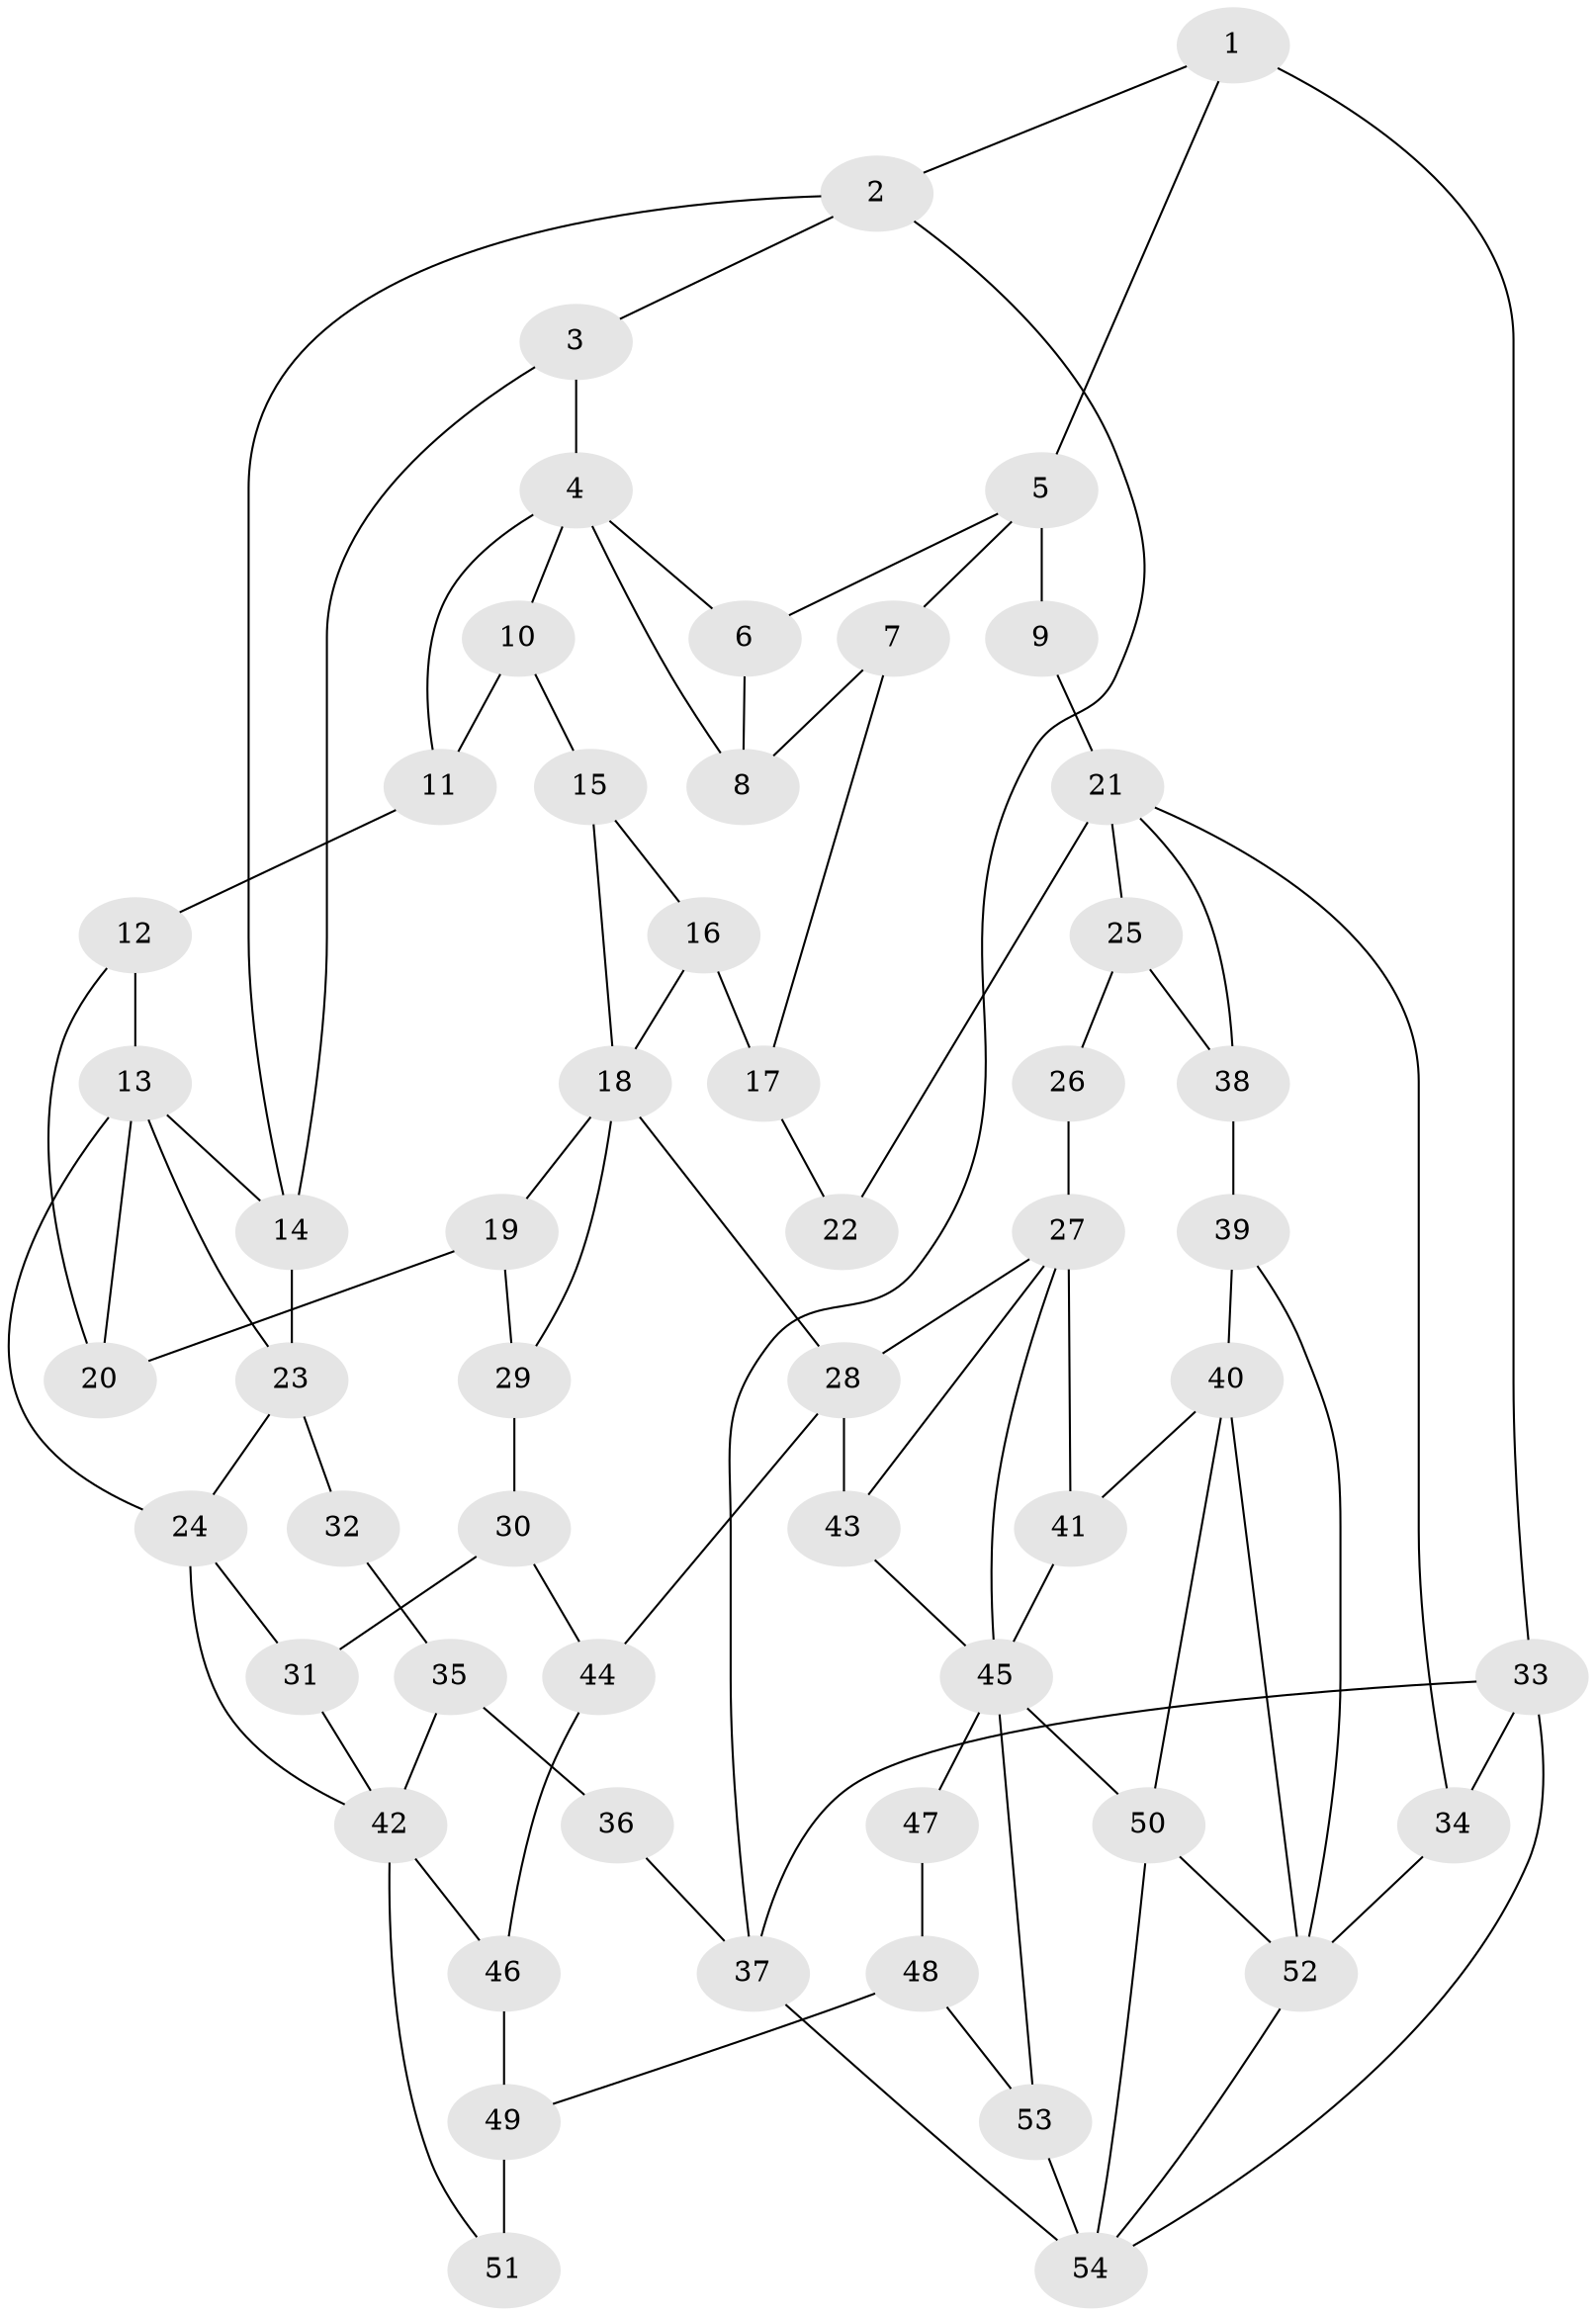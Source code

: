 // original degree distribution, {3: 0.018518518518518517, 6: 0.24074074074074073, 5: 0.48148148148148145, 4: 0.25925925925925924}
// Generated by graph-tools (version 1.1) at 2025/38/03/09/25 02:38:45]
// undirected, 54 vertices, 92 edges
graph export_dot {
graph [start="1"]
  node [color=gray90,style=filled];
  1;
  2;
  3;
  4;
  5;
  6;
  7;
  8;
  9;
  10;
  11;
  12;
  13;
  14;
  15;
  16;
  17;
  18;
  19;
  20;
  21;
  22;
  23;
  24;
  25;
  26;
  27;
  28;
  29;
  30;
  31;
  32;
  33;
  34;
  35;
  36;
  37;
  38;
  39;
  40;
  41;
  42;
  43;
  44;
  45;
  46;
  47;
  48;
  49;
  50;
  51;
  52;
  53;
  54;
  1 -- 2 [weight=1.0];
  1 -- 5 [weight=2.0];
  1 -- 33 [weight=1.0];
  2 -- 3 [weight=1.0];
  2 -- 14 [weight=1.0];
  2 -- 37 [weight=1.0];
  3 -- 4 [weight=1.0];
  3 -- 14 [weight=1.0];
  4 -- 6 [weight=1.0];
  4 -- 8 [weight=1.0];
  4 -- 10 [weight=1.0];
  4 -- 11 [weight=1.0];
  5 -- 6 [weight=1.0];
  5 -- 7 [weight=1.0];
  5 -- 9 [weight=2.0];
  6 -- 8 [weight=1.0];
  7 -- 8 [weight=1.0];
  7 -- 17 [weight=1.0];
  9 -- 21 [weight=1.0];
  10 -- 11 [weight=1.0];
  10 -- 15 [weight=1.0];
  11 -- 12 [weight=1.0];
  12 -- 13 [weight=1.0];
  12 -- 20 [weight=1.0];
  13 -- 14 [weight=2.0];
  13 -- 20 [weight=1.0];
  13 -- 23 [weight=1.0];
  13 -- 24 [weight=1.0];
  14 -- 23 [weight=1.0];
  15 -- 16 [weight=1.0];
  15 -- 18 [weight=1.0];
  16 -- 17 [weight=1.0];
  16 -- 18 [weight=1.0];
  17 -- 22 [weight=1.0];
  18 -- 19 [weight=1.0];
  18 -- 28 [weight=2.0];
  18 -- 29 [weight=1.0];
  19 -- 20 [weight=1.0];
  19 -- 29 [weight=1.0];
  21 -- 22 [weight=2.0];
  21 -- 25 [weight=1.0];
  21 -- 34 [weight=1.0];
  21 -- 38 [weight=1.0];
  23 -- 24 [weight=1.0];
  23 -- 32 [weight=2.0];
  24 -- 31 [weight=1.0];
  24 -- 42 [weight=1.0];
  25 -- 26 [weight=1.0];
  25 -- 38 [weight=1.0];
  26 -- 27 [weight=2.0];
  27 -- 28 [weight=1.0];
  27 -- 41 [weight=1.0];
  27 -- 43 [weight=1.0];
  27 -- 45 [weight=1.0];
  28 -- 43 [weight=1.0];
  28 -- 44 [weight=1.0];
  29 -- 30 [weight=1.0];
  30 -- 31 [weight=1.0];
  30 -- 44 [weight=1.0];
  31 -- 42 [weight=1.0];
  32 -- 35 [weight=2.0];
  33 -- 34 [weight=1.0];
  33 -- 37 [weight=1.0];
  33 -- 54 [weight=1.0];
  34 -- 52 [weight=2.0];
  35 -- 36 [weight=2.0];
  35 -- 42 [weight=2.0];
  36 -- 37 [weight=1.0];
  37 -- 54 [weight=1.0];
  38 -- 39 [weight=1.0];
  39 -- 40 [weight=1.0];
  39 -- 52 [weight=1.0];
  40 -- 41 [weight=1.0];
  40 -- 50 [weight=1.0];
  40 -- 52 [weight=1.0];
  41 -- 45 [weight=1.0];
  42 -- 46 [weight=1.0];
  42 -- 51 [weight=1.0];
  43 -- 45 [weight=1.0];
  44 -- 46 [weight=1.0];
  45 -- 47 [weight=1.0];
  45 -- 50 [weight=1.0];
  45 -- 53 [weight=1.0];
  46 -- 49 [weight=2.0];
  47 -- 48 [weight=2.0];
  48 -- 49 [weight=2.0];
  48 -- 53 [weight=2.0];
  49 -- 51 [weight=2.0];
  50 -- 52 [weight=1.0];
  50 -- 54 [weight=1.0];
  52 -- 54 [weight=1.0];
  53 -- 54 [weight=2.0];
}

